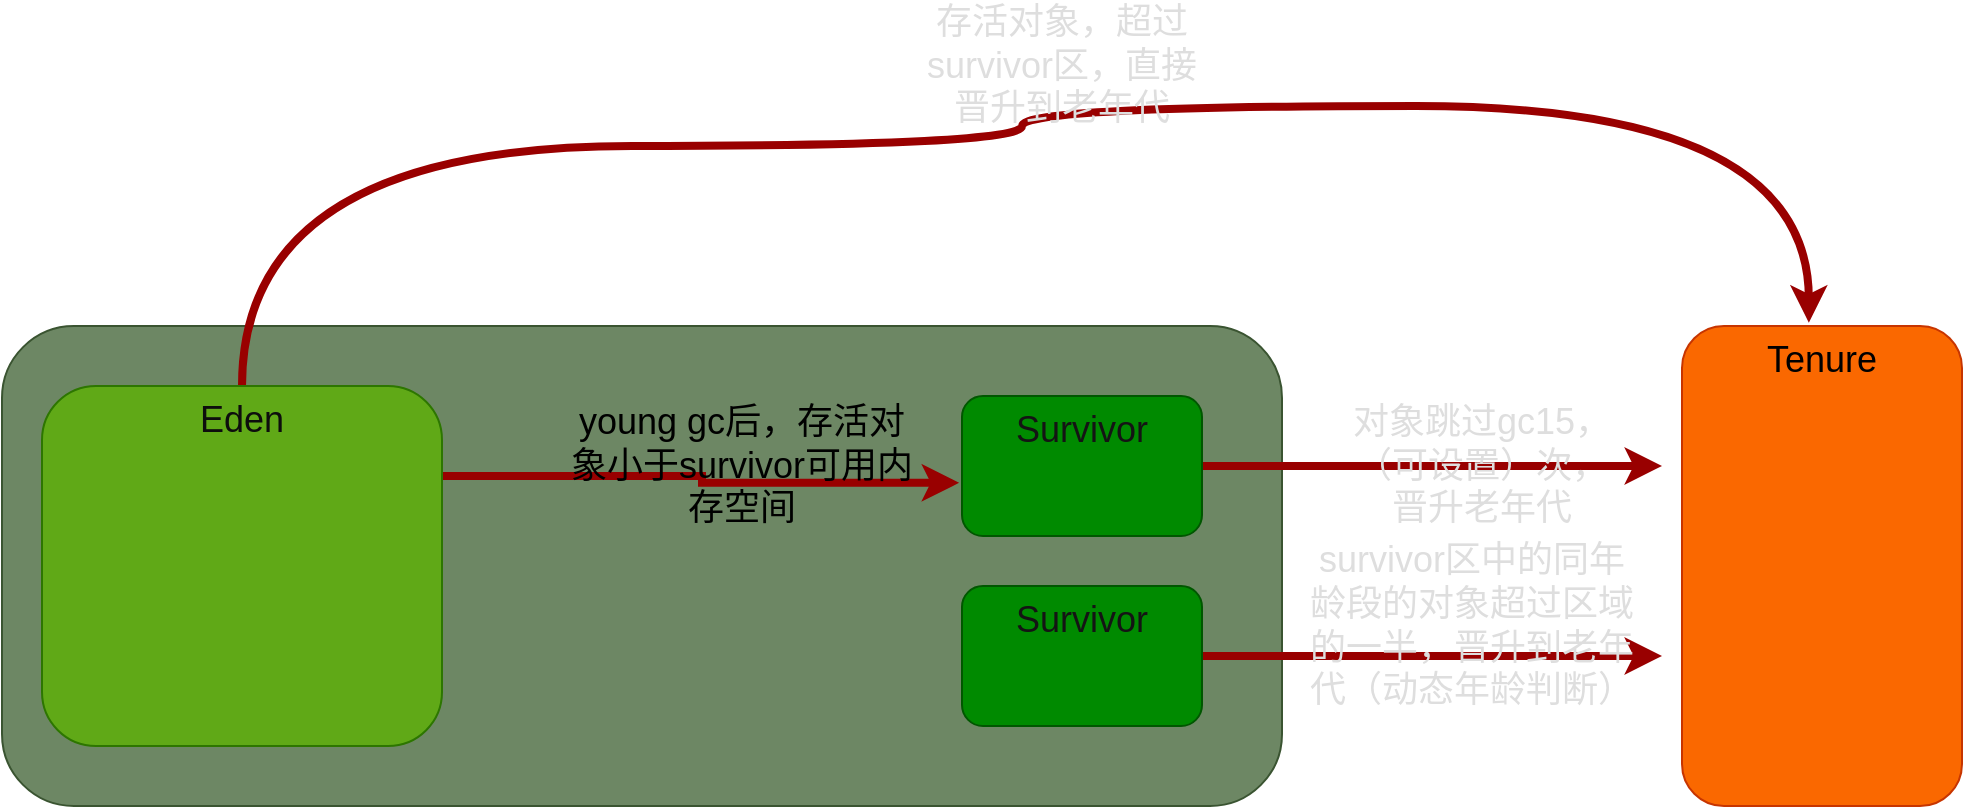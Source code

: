 <mxfile version="13.10.0" type="embed">
    <diagram id="N8jkDLk7Amj-sibJUGd5" name="Page-1">
        <mxGraphModel dx="1817" dy="575" grid="1" gridSize="10" guides="1" tooltips="1" connect="1" arrows="1" fold="1" page="1" pageScale="1" pageWidth="827" pageHeight="1169" math="0" shadow="0">
            <root>
                <mxCell id="0"/>
                <mxCell id="1" parent="0"/>
                <mxCell id="35" value="" style="rounded=1;whiteSpace=wrap;html=1;fillColor=#6d8764;strokeColor=#3A5431;fontColor=#ffffff;fontSize=18;" vertex="1" parent="1">
                    <mxGeometry x="-90" y="240" width="640" height="240" as="geometry"/>
                </mxCell>
                <mxCell id="36" value="&lt;font style=&quot;font-size: 18px;&quot;&gt;Tenure&lt;/font&gt;" style="rounded=1;whiteSpace=wrap;html=1;fillColor=#fa6800;strokeColor=#C73500;fontColor=#000000;verticalAlign=top;fontSize=18;" vertex="1" parent="1">
                    <mxGeometry x="750" y="240" width="140" height="240" as="geometry"/>
                </mxCell>
                <mxCell id="54" style="edgeStyle=orthogonalEdgeStyle;rounded=0;orthogonalLoop=1;jettySize=auto;html=1;exitX=1;exitY=0.25;exitDx=0;exitDy=0;entryX=-0.012;entryY=0.62;entryDx=0;entryDy=0;entryPerimeter=0;labelBackgroundColor=#141414;fillColor=#000000;fontSize=18;fontColor=#000000;strokeColor=#990000;strokeWidth=4;" edge="1" parent="1" source="38" target="40">
                    <mxGeometry relative="1" as="geometry"/>
                </mxCell>
                <mxCell id="64" style="edgeStyle=orthogonalEdgeStyle;orthogonalLoop=1;jettySize=auto;html=1;entryX=0.453;entryY=-0.007;entryDx=0;entryDy=0;entryPerimeter=0;labelBackgroundColor=#141414;strokeColor=#990000;fillColor=#CC0000;fontSize=18;fontColor=#CC0000;curved=1;strokeWidth=4;" edge="1" parent="1" source="38" target="36">
                    <mxGeometry relative="1" as="geometry">
                        <Array as="points">
                            <mxPoint x="30" y="150"/>
                            <mxPoint x="420" y="150"/>
                            <mxPoint x="420" y="130"/>
                            <mxPoint x="813" y="130"/>
                        </Array>
                    </mxGeometry>
                </mxCell>
                <mxCell id="38" value="&lt;font color=&quot;#0d0d0d&quot; style=&quot;font-size: 18px;&quot;&gt;Eden&lt;/font&gt;" style="rounded=1;whiteSpace=wrap;html=1;fillColor=#60a917;strokeColor=#2D7600;fontColor=#ffffff;verticalAlign=top;fontSize=18;" vertex="1" parent="1">
                    <mxGeometry x="-70" y="270" width="200" height="180" as="geometry"/>
                </mxCell>
                <mxCell id="57" style="edgeStyle=orthogonalEdgeStyle;rounded=0;orthogonalLoop=1;jettySize=auto;html=1;exitX=1;exitY=0.5;exitDx=0;exitDy=0;labelBackgroundColor=#141414;fillColor=#000000;fontSize=18;fontColor=#CC0000;strokeColor=#990000;strokeWidth=4;" edge="1" parent="1" source="40">
                    <mxGeometry relative="1" as="geometry">
                        <mxPoint x="740" y="310" as="targetPoint"/>
                    </mxGeometry>
                </mxCell>
                <mxCell id="40" value="Survivor" style="rounded=1;whiteSpace=wrap;html=1;fillColor=#008a00;strokeColor=#005700;fontSize=18;verticalAlign=top;fontColor=#141414;" vertex="1" parent="1">
                    <mxGeometry x="390" y="275" width="120" height="70" as="geometry"/>
                </mxCell>
                <mxCell id="61" style="edgeStyle=orthogonalEdgeStyle;rounded=0;orthogonalLoop=1;jettySize=auto;html=1;labelBackgroundColor=#141414;strokeColor=#990000;fillColor=#CC0000;fontSize=18;fontColor=#CC0000;strokeWidth=4;" edge="1" parent="1" source="41">
                    <mxGeometry relative="1" as="geometry">
                        <mxPoint x="740" y="405" as="targetPoint"/>
                    </mxGeometry>
                </mxCell>
                <mxCell id="41" value="Survivor" style="rounded=1;whiteSpace=wrap;html=1;fillColor=#008a00;strokeColor=#005700;fontSize=18;verticalAlign=top;fontColor=#141414;" vertex="1" parent="1">
                    <mxGeometry x="390" y="370" width="120" height="70" as="geometry"/>
                </mxCell>
                <mxCell id="47" value="young gc后，存活对象小于survivor可用内存空间" style="text;html=1;strokeColor=none;fillColor=none;align=center;verticalAlign=middle;whiteSpace=wrap;rounded=0;fontSize=18;fontColor=#000000;" vertex="1" parent="1">
                    <mxGeometry x="190" y="300" width="180" height="20" as="geometry"/>
                </mxCell>
                <mxCell id="58" value="对象跳过gc15，（可设置）次，晋升老年代" style="text;html=1;strokeColor=none;fillColor=none;align=center;verticalAlign=middle;whiteSpace=wrap;rounded=0;fontSize=18;fontColor=#DEDEDE;" vertex="1" parent="1">
                    <mxGeometry x="580" y="300" width="140" height="20" as="geometry"/>
                </mxCell>
                <mxCell id="62" value="survivor区中的同年龄段的对象超过区域的一半，晋升到老年代（动态年龄判断）" style="text;html=1;strokeColor=none;fillColor=none;align=center;verticalAlign=middle;whiteSpace=wrap;rounded=0;fontSize=18;fontColor=#DEDEDE;" vertex="1" parent="1">
                    <mxGeometry x="560" y="380" width="170" height="20" as="geometry"/>
                </mxCell>
                <mxCell id="65" value="存活对象，超过survivor区，直接晋升到老年代" style="text;html=1;strokeColor=none;fillColor=none;align=center;verticalAlign=middle;whiteSpace=wrap;rounded=0;fontSize=18;fontColor=#DEDEDE;" vertex="1" parent="1">
                    <mxGeometry x="370" y="100" width="140" height="20" as="geometry"/>
                </mxCell>
            </root>
        </mxGraphModel>
    </diagram>
</mxfile>